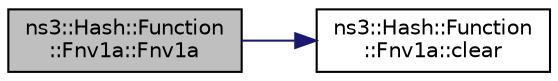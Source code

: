 digraph "ns3::Hash::Function::Fnv1a::Fnv1a"
{
 // LATEX_PDF_SIZE
  edge [fontname="Helvetica",fontsize="10",labelfontname="Helvetica",labelfontsize="10"];
  node [fontname="Helvetica",fontsize="10",shape=record];
  rankdir="LR";
  Node1 [label="ns3::Hash::Function\l::Fnv1a::Fnv1a",height=0.2,width=0.4,color="black", fillcolor="grey75", style="filled", fontcolor="black",tooltip="Constructor."];
  Node1 -> Node2 [color="midnightblue",fontsize="10",style="solid",fontname="Helvetica"];
  Node2 [label="ns3::Hash::Function\l::Fnv1a::clear",height=0.2,width=0.4,color="black", fillcolor="white", style="filled",URL="$classns3_1_1_hash_1_1_function_1_1_fnv1a.html#abee36c21bdb634baec6ce3c1f4ab1d33",tooltip="Restore initial state."];
}
